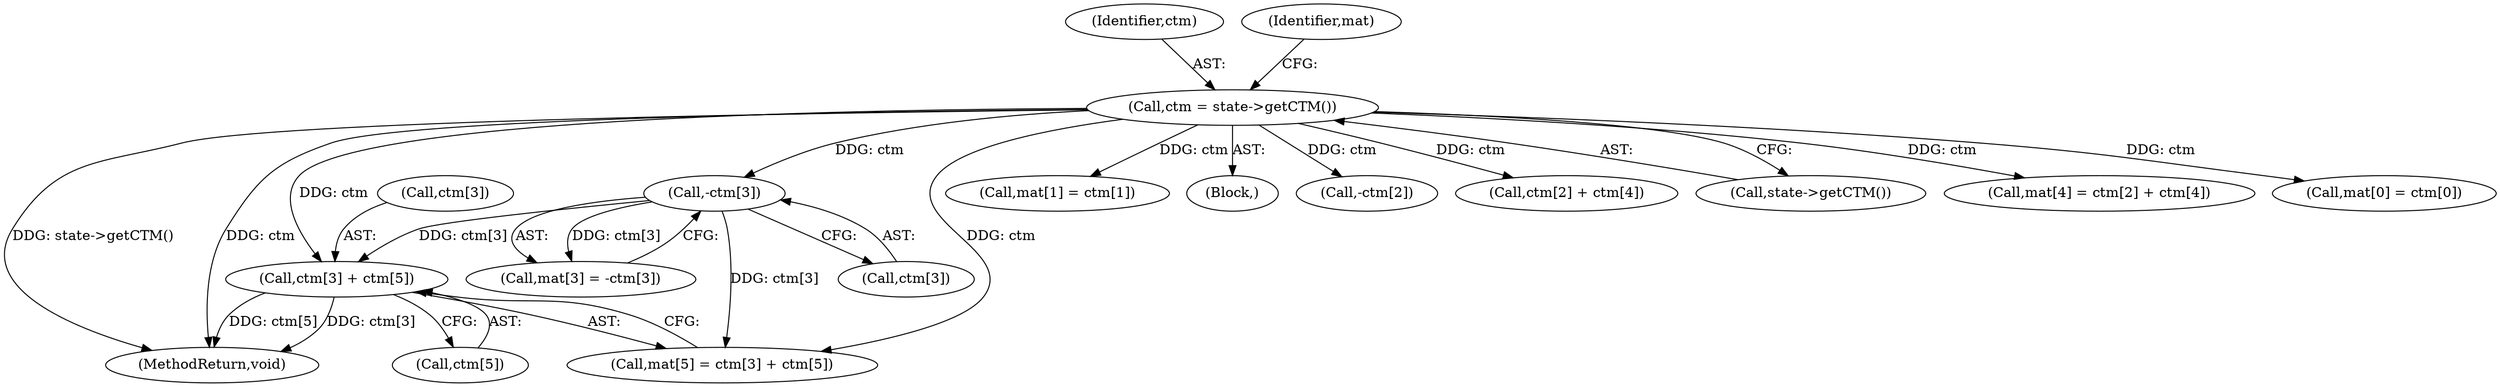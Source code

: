 digraph "0_poppler_284a92899602daa4a7f429e61849e794569310b5@array" {
"1000169" [label="(Call,ctm[3] + ctm[5])"];
"1000150" [label="(Call,-ctm[3])"];
"1000121" [label="(Call,ctm = state->getCTM())"];
"1000122" [label="(Identifier,ctm)"];
"1000151" [label="(Call,ctm[3])"];
"1000131" [label="(Call,mat[1] = ctm[1])"];
"1000126" [label="(Identifier,mat)"];
"1000169" [label="(Call,ctm[3] + ctm[5])"];
"1000566" [label="(MethodReturn,void)"];
"1000150" [label="(Call,-ctm[3])"];
"1000121" [label="(Call,ctm = state->getCTM())"];
"1000109" [label="(Block,)"];
"1000142" [label="(Call,-ctm[2])"];
"1000170" [label="(Call,ctm[3])"];
"1000146" [label="(Call,mat[3] = -ctm[3])"];
"1000158" [label="(Call,ctm[2] + ctm[4])"];
"1000165" [label="(Call,mat[5] = ctm[3] + ctm[5])"];
"1000173" [label="(Call,ctm[5])"];
"1000123" [label="(Call,state->getCTM())"];
"1000154" [label="(Call,mat[4] = ctm[2] + ctm[4])"];
"1000124" [label="(Call,mat[0] = ctm[0])"];
"1000169" -> "1000165"  [label="AST: "];
"1000169" -> "1000173"  [label="CFG: "];
"1000170" -> "1000169"  [label="AST: "];
"1000173" -> "1000169"  [label="AST: "];
"1000165" -> "1000169"  [label="CFG: "];
"1000169" -> "1000566"  [label="DDG: ctm[5]"];
"1000169" -> "1000566"  [label="DDG: ctm[3]"];
"1000150" -> "1000169"  [label="DDG: ctm[3]"];
"1000121" -> "1000169"  [label="DDG: ctm"];
"1000150" -> "1000146"  [label="AST: "];
"1000150" -> "1000151"  [label="CFG: "];
"1000151" -> "1000150"  [label="AST: "];
"1000146" -> "1000150"  [label="CFG: "];
"1000150" -> "1000146"  [label="DDG: ctm[3]"];
"1000121" -> "1000150"  [label="DDG: ctm"];
"1000150" -> "1000165"  [label="DDG: ctm[3]"];
"1000121" -> "1000109"  [label="AST: "];
"1000121" -> "1000123"  [label="CFG: "];
"1000122" -> "1000121"  [label="AST: "];
"1000123" -> "1000121"  [label="AST: "];
"1000126" -> "1000121"  [label="CFG: "];
"1000121" -> "1000566"  [label="DDG: state->getCTM()"];
"1000121" -> "1000566"  [label="DDG: ctm"];
"1000121" -> "1000124"  [label="DDG: ctm"];
"1000121" -> "1000131"  [label="DDG: ctm"];
"1000121" -> "1000142"  [label="DDG: ctm"];
"1000121" -> "1000154"  [label="DDG: ctm"];
"1000121" -> "1000158"  [label="DDG: ctm"];
"1000121" -> "1000165"  [label="DDG: ctm"];
}
